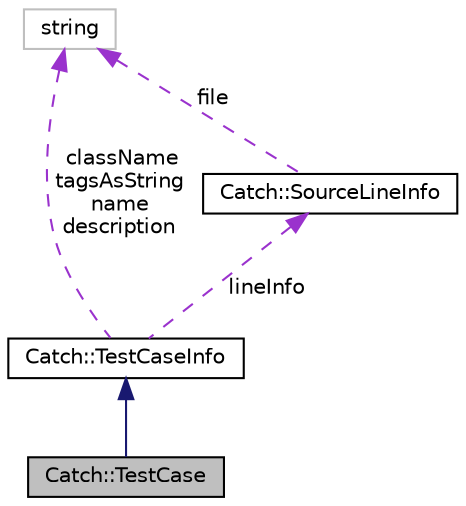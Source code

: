 digraph "Catch::TestCase"
{
  edge [fontname="Helvetica",fontsize="10",labelfontname="Helvetica",labelfontsize="10"];
  node [fontname="Helvetica",fontsize="10",shape=record];
  Node1 [label="Catch::TestCase",height=0.2,width=0.4,color="black", fillcolor="grey75", style="filled", fontcolor="black"];
  Node2 -> Node1 [dir="back",color="midnightblue",fontsize="10",style="solid",fontname="Helvetica"];
  Node2 [label="Catch::TestCaseInfo",height=0.2,width=0.4,color="black", fillcolor="white", style="filled",URL="$structCatch_1_1TestCaseInfo.html"];
  Node3 -> Node2 [dir="back",color="darkorchid3",fontsize="10",style="dashed",label=" lineInfo" ,fontname="Helvetica"];
  Node3 [label="Catch::SourceLineInfo",height=0.2,width=0.4,color="black", fillcolor="white", style="filled",URL="$structCatch_1_1SourceLineInfo.html"];
  Node4 -> Node3 [dir="back",color="darkorchid3",fontsize="10",style="dashed",label=" file" ,fontname="Helvetica"];
  Node4 [label="string",height=0.2,width=0.4,color="grey75", fillcolor="white", style="filled"];
  Node4 -> Node2 [dir="back",color="darkorchid3",fontsize="10",style="dashed",label=" className\ntagsAsString\nname\ndescription" ,fontname="Helvetica"];
}
